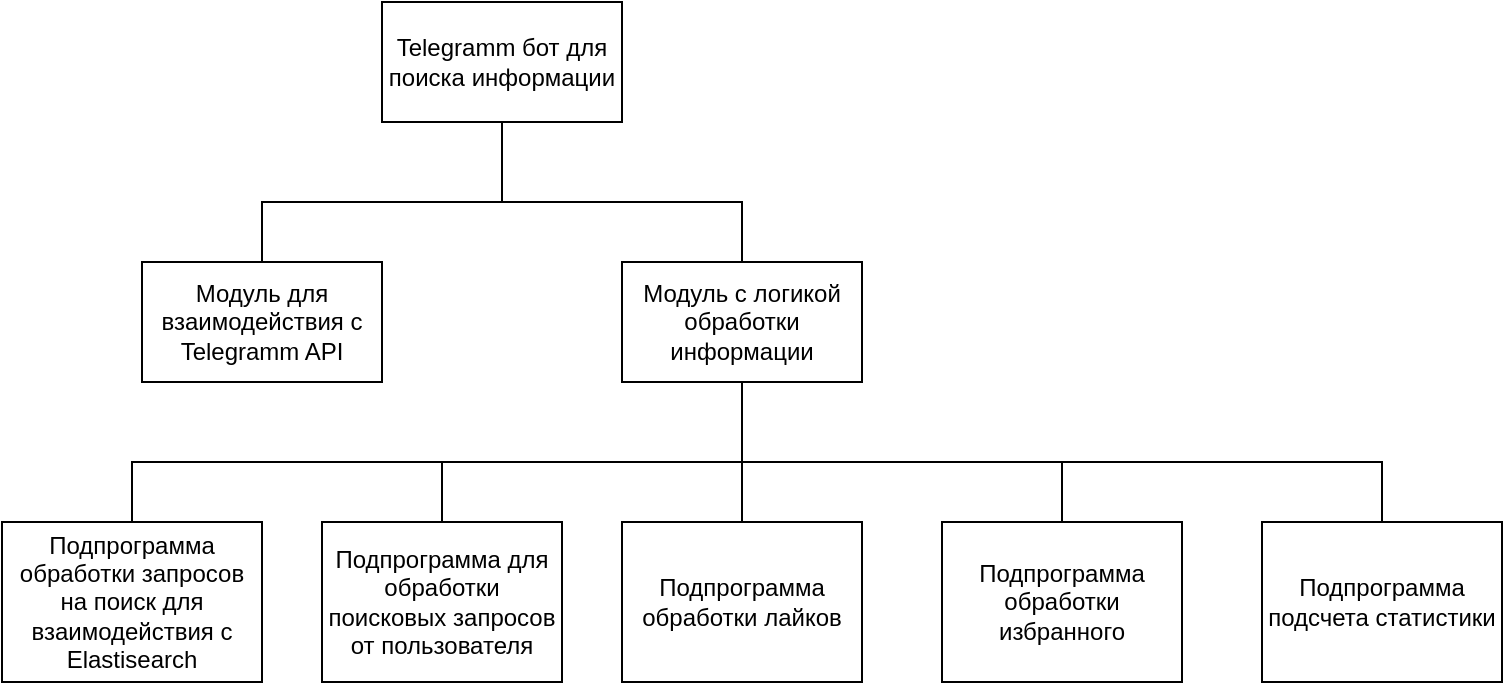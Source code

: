 <mxfile version="14.6.13" type="device"><diagram id="hY1v8NcFKsbaM1loTR68" name="Страница 1"><mxGraphModel dx="946" dy="603" grid="0" gridSize="10" guides="1" tooltips="1" connect="1" arrows="1" fold="1" page="1" pageScale="1" pageWidth="827" pageHeight="1169" math="0" shadow="0"><root><mxCell id="0"/><mxCell id="1" parent="0"/><mxCell id="iyoJQRyHoh76bQ994LSA-1" value="Telegramm бот для поиска информации" style="rounded=0;whiteSpace=wrap;html=1;" parent="1" vertex="1"><mxGeometry x="230" y="130" width="120" height="60" as="geometry"/></mxCell><mxCell id="iyoJQRyHoh76bQ994LSA-2" value="Модуль для взаимодействия с &lt;span style=&quot;white-space: pre;&quot;&gt;Telegramm API&lt;/span&gt;" style="rounded=0;whiteSpace=wrap;html=1;" parent="1" vertex="1"><mxGeometry x="110" y="260" width="120" height="60" as="geometry"/></mxCell><mxCell id="iyoJQRyHoh76bQ994LSA-3" value="Подпрограмма обработки запросов на поиск для взаимодействия с Elastisearch" style="rounded=0;whiteSpace=wrap;html=1;" parent="1" vertex="1"><mxGeometry x="40" y="390" width="130" height="80" as="geometry"/></mxCell><mxCell id="iyoJQRyHoh76bQ994LSA-4" value="Модуль с логикой обработки информации" style="rounded=0;whiteSpace=wrap;html=1;" parent="1" vertex="1"><mxGeometry x="350" y="260" width="120" height="60" as="geometry"/></mxCell><mxCell id="iyoJQRyHoh76bQ994LSA-7" value="Подпрограмма для обработки поисковых запросов от пользователя" style="rounded=0;whiteSpace=wrap;html=1;" parent="1" vertex="1"><mxGeometry x="200" y="390" width="120" height="80" as="geometry"/></mxCell><mxCell id="iyoJQRyHoh76bQ994LSA-8" value="Подпрограмма обработки лайков" style="rounded=0;whiteSpace=wrap;html=1;" parent="1" vertex="1"><mxGeometry x="350" y="390" width="120" height="80" as="geometry"/></mxCell><mxCell id="iyoJQRyHoh76bQ994LSA-9" value="Подпрограмма обработки избранного" style="rounded=0;whiteSpace=wrap;html=1;" parent="1" vertex="1"><mxGeometry x="510" y="390" width="120" height="80" as="geometry"/></mxCell><mxCell id="iyoJQRyHoh76bQ994LSA-10" value="Подпрограмма подсчета статистики" style="rounded=0;whiteSpace=wrap;html=1;" parent="1" vertex="1"><mxGeometry x="670" y="390" width="120" height="80" as="geometry"/></mxCell><mxCell id="iyoJQRyHoh76bQ994LSA-11" value="" style="endArrow=none;html=1;rounded=0;" parent="1" source="iyoJQRyHoh76bQ994LSA-2" target="iyoJQRyHoh76bQ994LSA-1" edge="1"><mxGeometry width="50" height="50" relative="1" as="geometry"><mxPoint x="280" y="320" as="sourcePoint"/><mxPoint x="330" y="270" as="targetPoint"/><Array as="points"><mxPoint x="170" y="230"/><mxPoint x="290" y="230"/></Array></mxGeometry></mxCell><mxCell id="iyoJQRyHoh76bQ994LSA-12" value="" style="endArrow=none;html=1;rounded=0;" parent="1" source="iyoJQRyHoh76bQ994LSA-4" target="iyoJQRyHoh76bQ994LSA-1" edge="1"><mxGeometry width="50" height="50" relative="1" as="geometry"><mxPoint x="207.692" y="270" as="sourcePoint"/><mxPoint x="272.308" y="200" as="targetPoint"/><Array as="points"><mxPoint x="410" y="230"/><mxPoint x="290" y="230"/></Array></mxGeometry></mxCell><mxCell id="iyoJQRyHoh76bQ994LSA-13" value="" style="endArrow=none;html=1;rounded=0;" parent="1" source="iyoJQRyHoh76bQ994LSA-3" target="iyoJQRyHoh76bQ994LSA-4" edge="1"><mxGeometry width="50" height="50" relative="1" as="geometry"><mxPoint x="280" y="350" as="sourcePoint"/><mxPoint x="330" y="300" as="targetPoint"/><Array as="points"><mxPoint x="105" y="360"/><mxPoint x="410" y="360"/></Array></mxGeometry></mxCell><mxCell id="iyoJQRyHoh76bQ994LSA-14" value="" style="endArrow=none;html=1;rounded=0;" parent="1" source="iyoJQRyHoh76bQ994LSA-7" target="iyoJQRyHoh76bQ994LSA-4" edge="1"><mxGeometry width="50" height="50" relative="1" as="geometry"><mxPoint x="280" y="350" as="sourcePoint"/><mxPoint x="330" y="300" as="targetPoint"/><Array as="points"><mxPoint x="260" y="360"/><mxPoint x="410" y="360"/></Array></mxGeometry></mxCell><mxCell id="iyoJQRyHoh76bQ994LSA-15" value="" style="endArrow=none;html=1;rounded=0;" parent="1" source="iyoJQRyHoh76bQ994LSA-8" target="iyoJQRyHoh76bQ994LSA-4" edge="1"><mxGeometry width="50" height="50" relative="1" as="geometry"><mxPoint x="360" y="350" as="sourcePoint"/><mxPoint x="410" y="300" as="targetPoint"/></mxGeometry></mxCell><mxCell id="iyoJQRyHoh76bQ994LSA-16" value="" style="endArrow=none;html=1;rounded=0;" parent="1" source="iyoJQRyHoh76bQ994LSA-9" target="iyoJQRyHoh76bQ994LSA-4" edge="1"><mxGeometry width="50" height="50" relative="1" as="geometry"><mxPoint x="360" y="350" as="sourcePoint"/><mxPoint x="410" y="300" as="targetPoint"/><Array as="points"><mxPoint x="570" y="360"/><mxPoint x="410" y="360"/></Array></mxGeometry></mxCell><mxCell id="iyoJQRyHoh76bQ994LSA-17" value="" style="endArrow=none;html=1;rounded=0;" parent="1" source="iyoJQRyHoh76bQ994LSA-4" target="iyoJQRyHoh76bQ994LSA-10" edge="1"><mxGeometry width="50" height="50" relative="1" as="geometry"><mxPoint x="500" y="350" as="sourcePoint"/><mxPoint x="550" y="300" as="targetPoint"/><Array as="points"><mxPoint x="410" y="360"/><mxPoint x="730" y="360"/></Array></mxGeometry></mxCell></root></mxGraphModel></diagram></mxfile>
